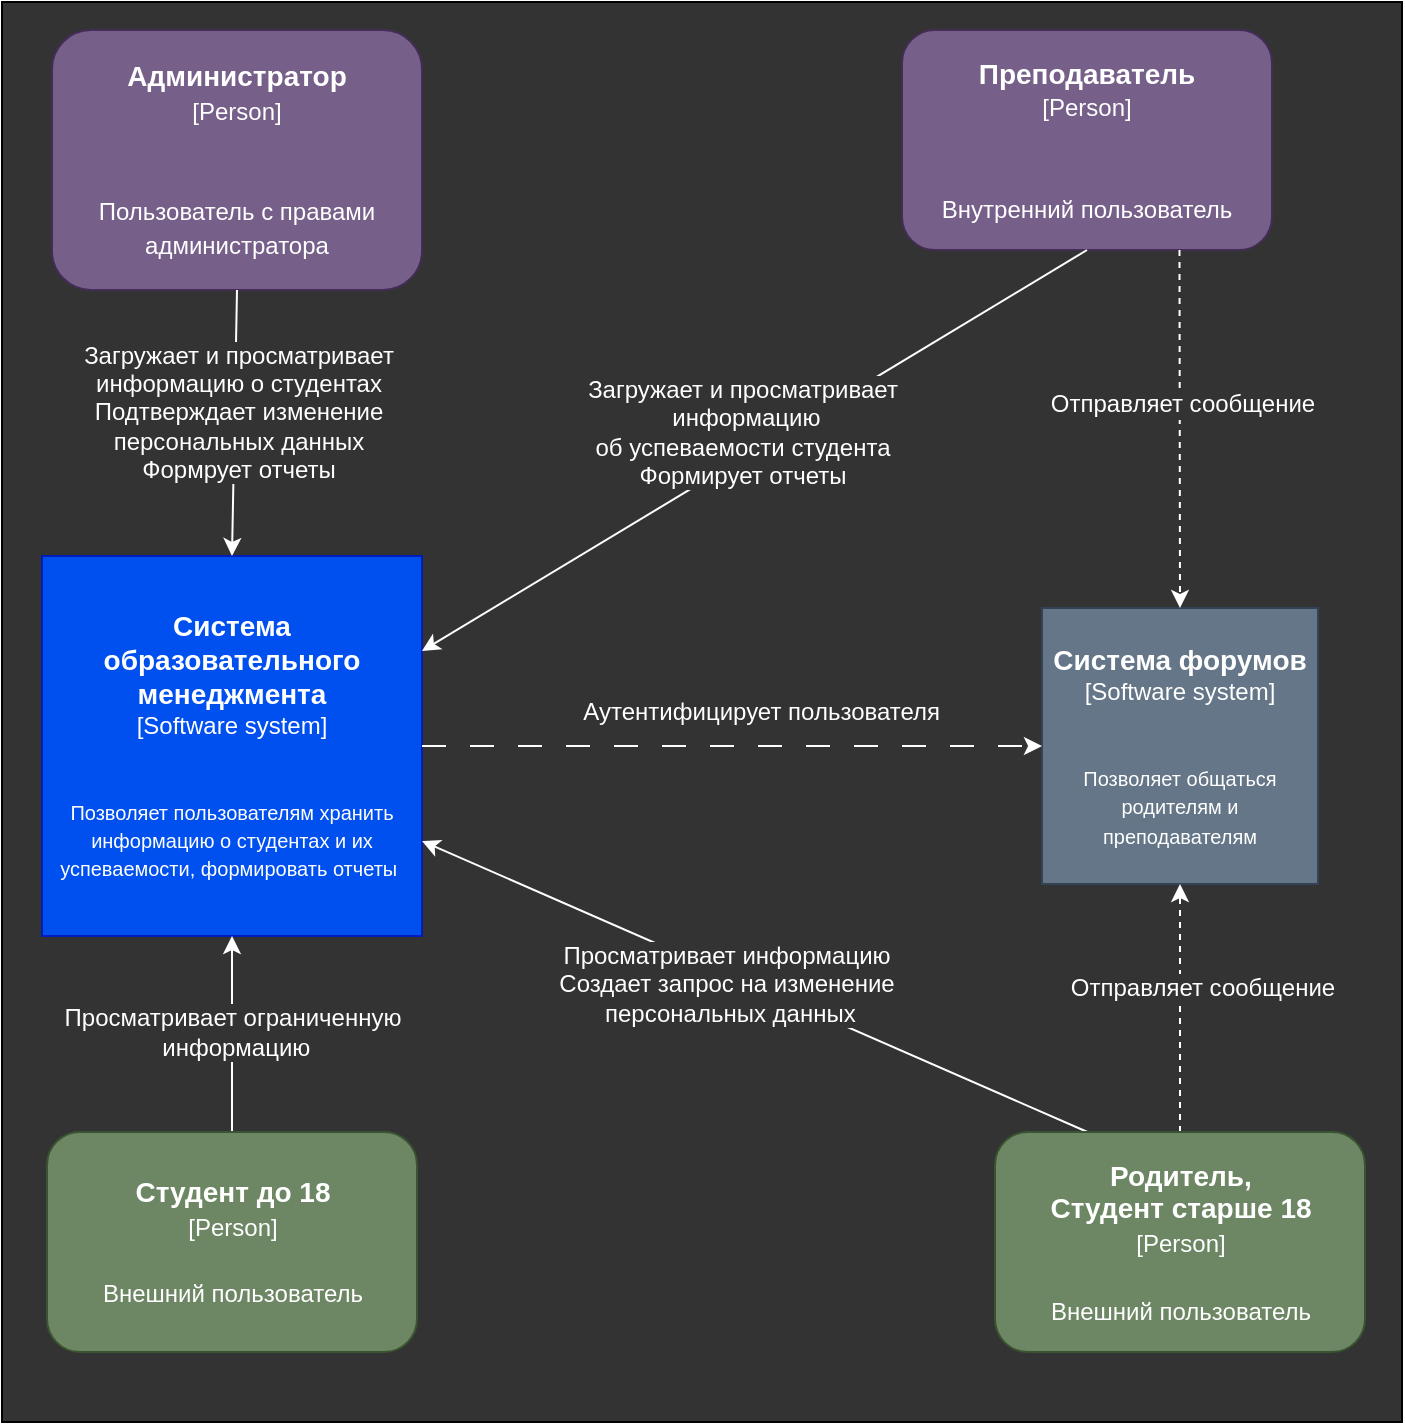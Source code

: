<mxfile>
    <diagram id="Bko49ULKdNFN6TQIBJdv" name="Page-1">
        <mxGraphModel dx="1018" dy="617" grid="1" gridSize="10" guides="1" tooltips="1" connect="1" arrows="1" fold="1" page="1" pageScale="1" pageWidth="850" pageHeight="1100" math="0" shadow="0">
            <root>
                <mxCell id="0"/>
                <mxCell id="1" parent="0"/>
                <mxCell id="37" value="" style="rounded=0;whiteSpace=wrap;html=1;fillStyle=solid;fillColor=#333333;" vertex="1" parent="1">
                    <mxGeometry x="130" width="700" height="710" as="geometry"/>
                </mxCell>
                <mxCell id="2" value="&lt;b&gt;&lt;font style=&quot;font-size: 14px;&quot;&gt;Система образовательного менеджмента&lt;/font&gt;&lt;/b&gt;&lt;br&gt;[Software system]&lt;br&gt;&lt;br&gt;&lt;br&gt;&lt;font style=&quot;font-size: 10px;&quot;&gt;Позволяет пользователям хранить информацию о студентах и их успеваемости, формировать отчеты&lt;/font&gt;&amp;nbsp;" style="whiteSpace=wrap;html=1;aspect=fixed;fillColor=#0050ef;fontColor=#ffffff;strokeColor=#001DBC;" parent="1" vertex="1">
                    <mxGeometry x="150" y="277" width="190" height="190" as="geometry"/>
                </mxCell>
                <mxCell id="4" value="&lt;b&gt;Администратор&lt;/b&gt;&lt;br&gt;&lt;font style=&quot;font-size: 12px;&quot;&gt;[Person]&lt;br style=&quot;&quot;&gt;&lt;br&gt;&lt;br&gt;Пользователь с правами администратора&lt;br&gt;&lt;/font&gt;" style="rounded=1;whiteSpace=wrap;html=1;fontSize=14;fillColor=#76608a;strokeColor=#432D57;fontColor=#ffffff;" parent="1" vertex="1">
                    <mxGeometry x="155" y="14" width="185" height="130" as="geometry"/>
                </mxCell>
                <mxCell id="5" value="" style="endArrow=classic;html=1;fontSize=10;exitX=0.5;exitY=1;exitDx=0;exitDy=0;entryX=0.5;entryY=0;entryDx=0;entryDy=0;strokeColor=#FFFFFF;" parent="1" source="4" target="2" edge="1">
                    <mxGeometry width="50" height="50" relative="1" as="geometry">
                        <mxPoint x="230" y="195" as="sourcePoint"/>
                        <mxPoint x="250" y="285" as="targetPoint"/>
                    </mxGeometry>
                </mxCell>
                <mxCell id="9" value="&lt;span style=&quot;&quot;&gt;Загружает и просматривает&lt;br&gt;информацию о студентах&lt;br&gt;Подтверждает изменение&lt;br&gt;персональных данных&lt;br&gt;Формрует отчеты&lt;/span&gt;" style="edgeLabel;html=1;align=center;verticalAlign=middle;resizable=0;points=[];fontSize=12;fontColor=#FFFFFF;labelBackgroundColor=#333333;" parent="5" vertex="1" connectable="0">
                    <mxGeometry x="-0.3" relative="1" as="geometry">
                        <mxPoint x="1" y="14" as="offset"/>
                    </mxGeometry>
                </mxCell>
                <mxCell id="14" value="&lt;font style=&quot;&quot;&gt;&lt;b&gt;Преподаватель&lt;br&gt;&lt;/b&gt;&lt;/font&gt;&lt;font style=&quot;font-size: 12px;&quot;&gt;[Person]&lt;br style=&quot;&quot;&gt;&lt;br&gt;&lt;br&gt;Внутренний пользователь&lt;/font&gt;" style="rounded=1;whiteSpace=wrap;html=1;fontSize=14;fillColor=#76608a;fontColor=#ffffff;strokeColor=#432D57;" parent="1" vertex="1">
                    <mxGeometry x="580" y="14" width="185" height="110" as="geometry"/>
                </mxCell>
                <mxCell id="15" value="" style="endArrow=classic;html=1;fontSize=10;exitX=0.5;exitY=1;exitDx=0;exitDy=0;entryX=1;entryY=0.25;entryDx=0;entryDy=0;strokeColor=#FFFFFF;" parent="1" source="14" target="2" edge="1">
                    <mxGeometry width="50" height="50" relative="1" as="geometry">
                        <mxPoint x="257.5" y="185" as="sourcePoint"/>
                        <mxPoint x="290" y="275" as="targetPoint"/>
                    </mxGeometry>
                </mxCell>
                <mxCell id="16" value="&lt;span style=&quot;&quot;&gt;Загружает и просматривает&lt;br&gt;&amp;nbsp;информацию&lt;br&gt;об успеваемости студента&lt;br&gt;Формирует отчеты&lt;br&gt;&lt;/span&gt;" style="edgeLabel;html=1;align=center;verticalAlign=middle;resizable=0;points=[];fontSize=12;labelBackgroundColor=#333333;fontColor=#FFFFFF;" parent="15" vertex="1" connectable="0">
                    <mxGeometry x="-0.3" relative="1" as="geometry">
                        <mxPoint x="-56" y="21" as="offset"/>
                    </mxGeometry>
                </mxCell>
                <mxCell id="19" value="" style="endArrow=classic;html=1;fontSize=10;exitX=0.25;exitY=0;exitDx=0;exitDy=0;entryX=1;entryY=0.75;entryDx=0;entryDy=0;strokeColor=#FFFFFF;" parent="1" source="35" target="2" edge="1">
                    <mxGeometry width="50" height="50" relative="1" as="geometry">
                        <mxPoint x="704" y="615" as="sourcePoint"/>
                        <mxPoint x="350" y="287" as="targetPoint"/>
                    </mxGeometry>
                </mxCell>
                <mxCell id="20" value="&lt;span style=&quot;&quot;&gt;Просматривает информацию&lt;br&gt;Создает запрос на изменение&lt;br&gt;&amp;nbsp;персональных данных&lt;br&gt;&lt;/span&gt;" style="edgeLabel;html=1;align=center;verticalAlign=middle;resizable=0;points=[];fontSize=12;fontColor=#FFFFFF;labelBackgroundColor=#333333;" parent="19" vertex="1" connectable="0">
                    <mxGeometry x="-0.3" relative="1" as="geometry">
                        <mxPoint x="-65" y="-23" as="offset"/>
                    </mxGeometry>
                </mxCell>
                <mxCell id="21" value="" style="endArrow=classic;html=1;fontSize=10;exitX=0.5;exitY=0;exitDx=0;exitDy=0;entryX=0.5;entryY=1;entryDx=0;entryDy=0;strokeColor=#FFFFFF;" parent="1" source="36" target="2" edge="1">
                    <mxGeometry width="50" height="50" relative="1" as="geometry">
                        <mxPoint x="245" y="595" as="sourcePoint"/>
                        <mxPoint x="350" y="287" as="targetPoint"/>
                    </mxGeometry>
                </mxCell>
                <mxCell id="22" value="&lt;span style=&quot;&quot;&gt;Просматривает ограниченную&lt;br&gt;&amp;nbsp;информацию&lt;br&gt;&lt;/span&gt;" style="edgeLabel;html=1;align=center;verticalAlign=middle;resizable=0;points=[];fontSize=12;fontColor=#FFFFFF;labelBackgroundColor=#333333;" parent="21" vertex="1" connectable="0">
                    <mxGeometry x="-0.3" relative="1" as="geometry">
                        <mxPoint y="-16" as="offset"/>
                    </mxGeometry>
                </mxCell>
                <mxCell id="23" value="&lt;b&gt;&lt;font style=&quot;font-size: 14px;&quot;&gt;Система форумов&lt;/font&gt;&lt;/b&gt;&lt;br&gt;[Software system]&lt;br&gt;&lt;br&gt;&lt;br&gt;&lt;font style=&quot;font-size: 10px;&quot;&gt;Позволяет общаться родителям и преподавателям&lt;/font&gt;" style="whiteSpace=wrap;html=1;aspect=fixed;fillColor=#647687;fontColor=#ffffff;strokeColor=#314354;" parent="1" vertex="1">
                    <mxGeometry x="650" y="303" width="138" height="138" as="geometry"/>
                </mxCell>
                <mxCell id="25" value="" style="endArrow=classic;html=1;fontSize=10;exitX=0.75;exitY=1;exitDx=0;exitDy=0;entryX=0.5;entryY=0;entryDx=0;entryDy=0;rounded=1;dashed=1;strokeColor=#FFFFFF;" parent="1" source="14" target="23" edge="1">
                    <mxGeometry width="50" height="50" relative="1" as="geometry">
                        <mxPoint x="550" y="173" as="sourcePoint"/>
                        <mxPoint x="387.5" y="275" as="targetPoint"/>
                    </mxGeometry>
                </mxCell>
                <mxCell id="26" value="&lt;span style=&quot;&quot;&gt;Отправляет сообщение&lt;br&gt;&lt;/span&gt;" style="edgeLabel;html=1;align=center;verticalAlign=middle;resizable=0;points=[];fontSize=12;fontColor=#FFFFFF;labelBackgroundColor=#333333;" parent="25" vertex="1" connectable="0">
                    <mxGeometry x="-0.3" relative="1" as="geometry">
                        <mxPoint x="1" y="14" as="offset"/>
                    </mxGeometry>
                </mxCell>
                <mxCell id="28" value="" style="endArrow=classic;html=1;fontSize=10;exitX=0.5;exitY=0;exitDx=0;exitDy=0;entryX=0.5;entryY=1;entryDx=0;entryDy=0;rounded=1;dashed=1;strokeColor=#FFFFFF;" parent="1" source="35" target="23" edge="1">
                    <mxGeometry width="50" height="50" relative="1" as="geometry">
                        <mxPoint x="719" y="595" as="sourcePoint"/>
                        <mxPoint x="779" y="515" as="targetPoint"/>
                    </mxGeometry>
                </mxCell>
                <mxCell id="29" value="&lt;span style=&quot;&quot;&gt;Отправляет сообщение&lt;br&gt;&lt;/span&gt;" style="edgeLabel;html=1;align=center;verticalAlign=middle;resizable=0;points=[];fontSize=12;fontColor=#FFFFFF;labelBackgroundColor=#333333;" parent="28" vertex="1" connectable="0">
                    <mxGeometry x="-0.3" relative="1" as="geometry">
                        <mxPoint x="11" y="-29" as="offset"/>
                    </mxGeometry>
                </mxCell>
                <mxCell id="33" value="" style="endArrow=classic;html=1;fontSize=10;exitX=1;exitY=0.5;exitDx=0;exitDy=0;rounded=1;entryX=0;entryY=0.5;entryDx=0;entryDy=0;dashed=1;dashPattern=12 12;strokeColor=#FFFFFF;" parent="1" source="2" target="23" edge="1">
                    <mxGeometry width="50" height="50" relative="1" as="geometry">
                        <mxPoint x="520" y="397" as="sourcePoint"/>
                        <mxPoint x="600" y="315" as="targetPoint"/>
                    </mxGeometry>
                </mxCell>
                <mxCell id="34" value="&lt;span style=&quot;&quot;&gt;Аутентифицирует пользователя&amp;nbsp;&lt;br&gt;&lt;/span&gt;" style="edgeLabel;html=1;align=center;verticalAlign=middle;resizable=0;points=[];fontSize=12;labelBackgroundColor=#333333;fontColor=#FFFFFF;" parent="33" vertex="1" connectable="0">
                    <mxGeometry x="-0.3" relative="1" as="geometry">
                        <mxPoint x="62" y="-17" as="offset"/>
                    </mxGeometry>
                </mxCell>
                <mxCell id="35" value="&lt;font style=&quot;&quot;&gt;&lt;b&gt;Родитель,&lt;br&gt;Студент старше 18&lt;br&gt;&lt;/b&gt;&lt;/font&gt;&lt;font style=&quot;font-size: 12px;&quot;&gt;[Person]&lt;br style=&quot;&quot;&gt;&lt;br&gt;Внешний пользователь&lt;/font&gt;" style="rounded=1;whiteSpace=wrap;html=1;fontSize=14;fillColor=#6d8764;fontColor=#ffffff;strokeColor=#3A5431;" parent="1" vertex="1">
                    <mxGeometry x="626.5" y="565" width="185" height="110" as="geometry"/>
                </mxCell>
                <mxCell id="36" value="&lt;font style=&quot;&quot;&gt;&lt;b&gt;Студент до 18&lt;br&gt;&lt;/b&gt;&lt;/font&gt;&lt;font style=&quot;font-size: 12px;&quot;&gt;[Person]&lt;br style=&quot;&quot;&gt;&lt;br&gt;Внешний пользователь&lt;/font&gt;" style="rounded=1;whiteSpace=wrap;html=1;fontSize=14;fillColor=#6d8764;fontColor=#ffffff;strokeColor=#3A5431;" parent="1" vertex="1">
                    <mxGeometry x="152.5" y="565" width="185" height="110" as="geometry"/>
                </mxCell>
            </root>
        </mxGraphModel>
    </diagram>
</mxfile>